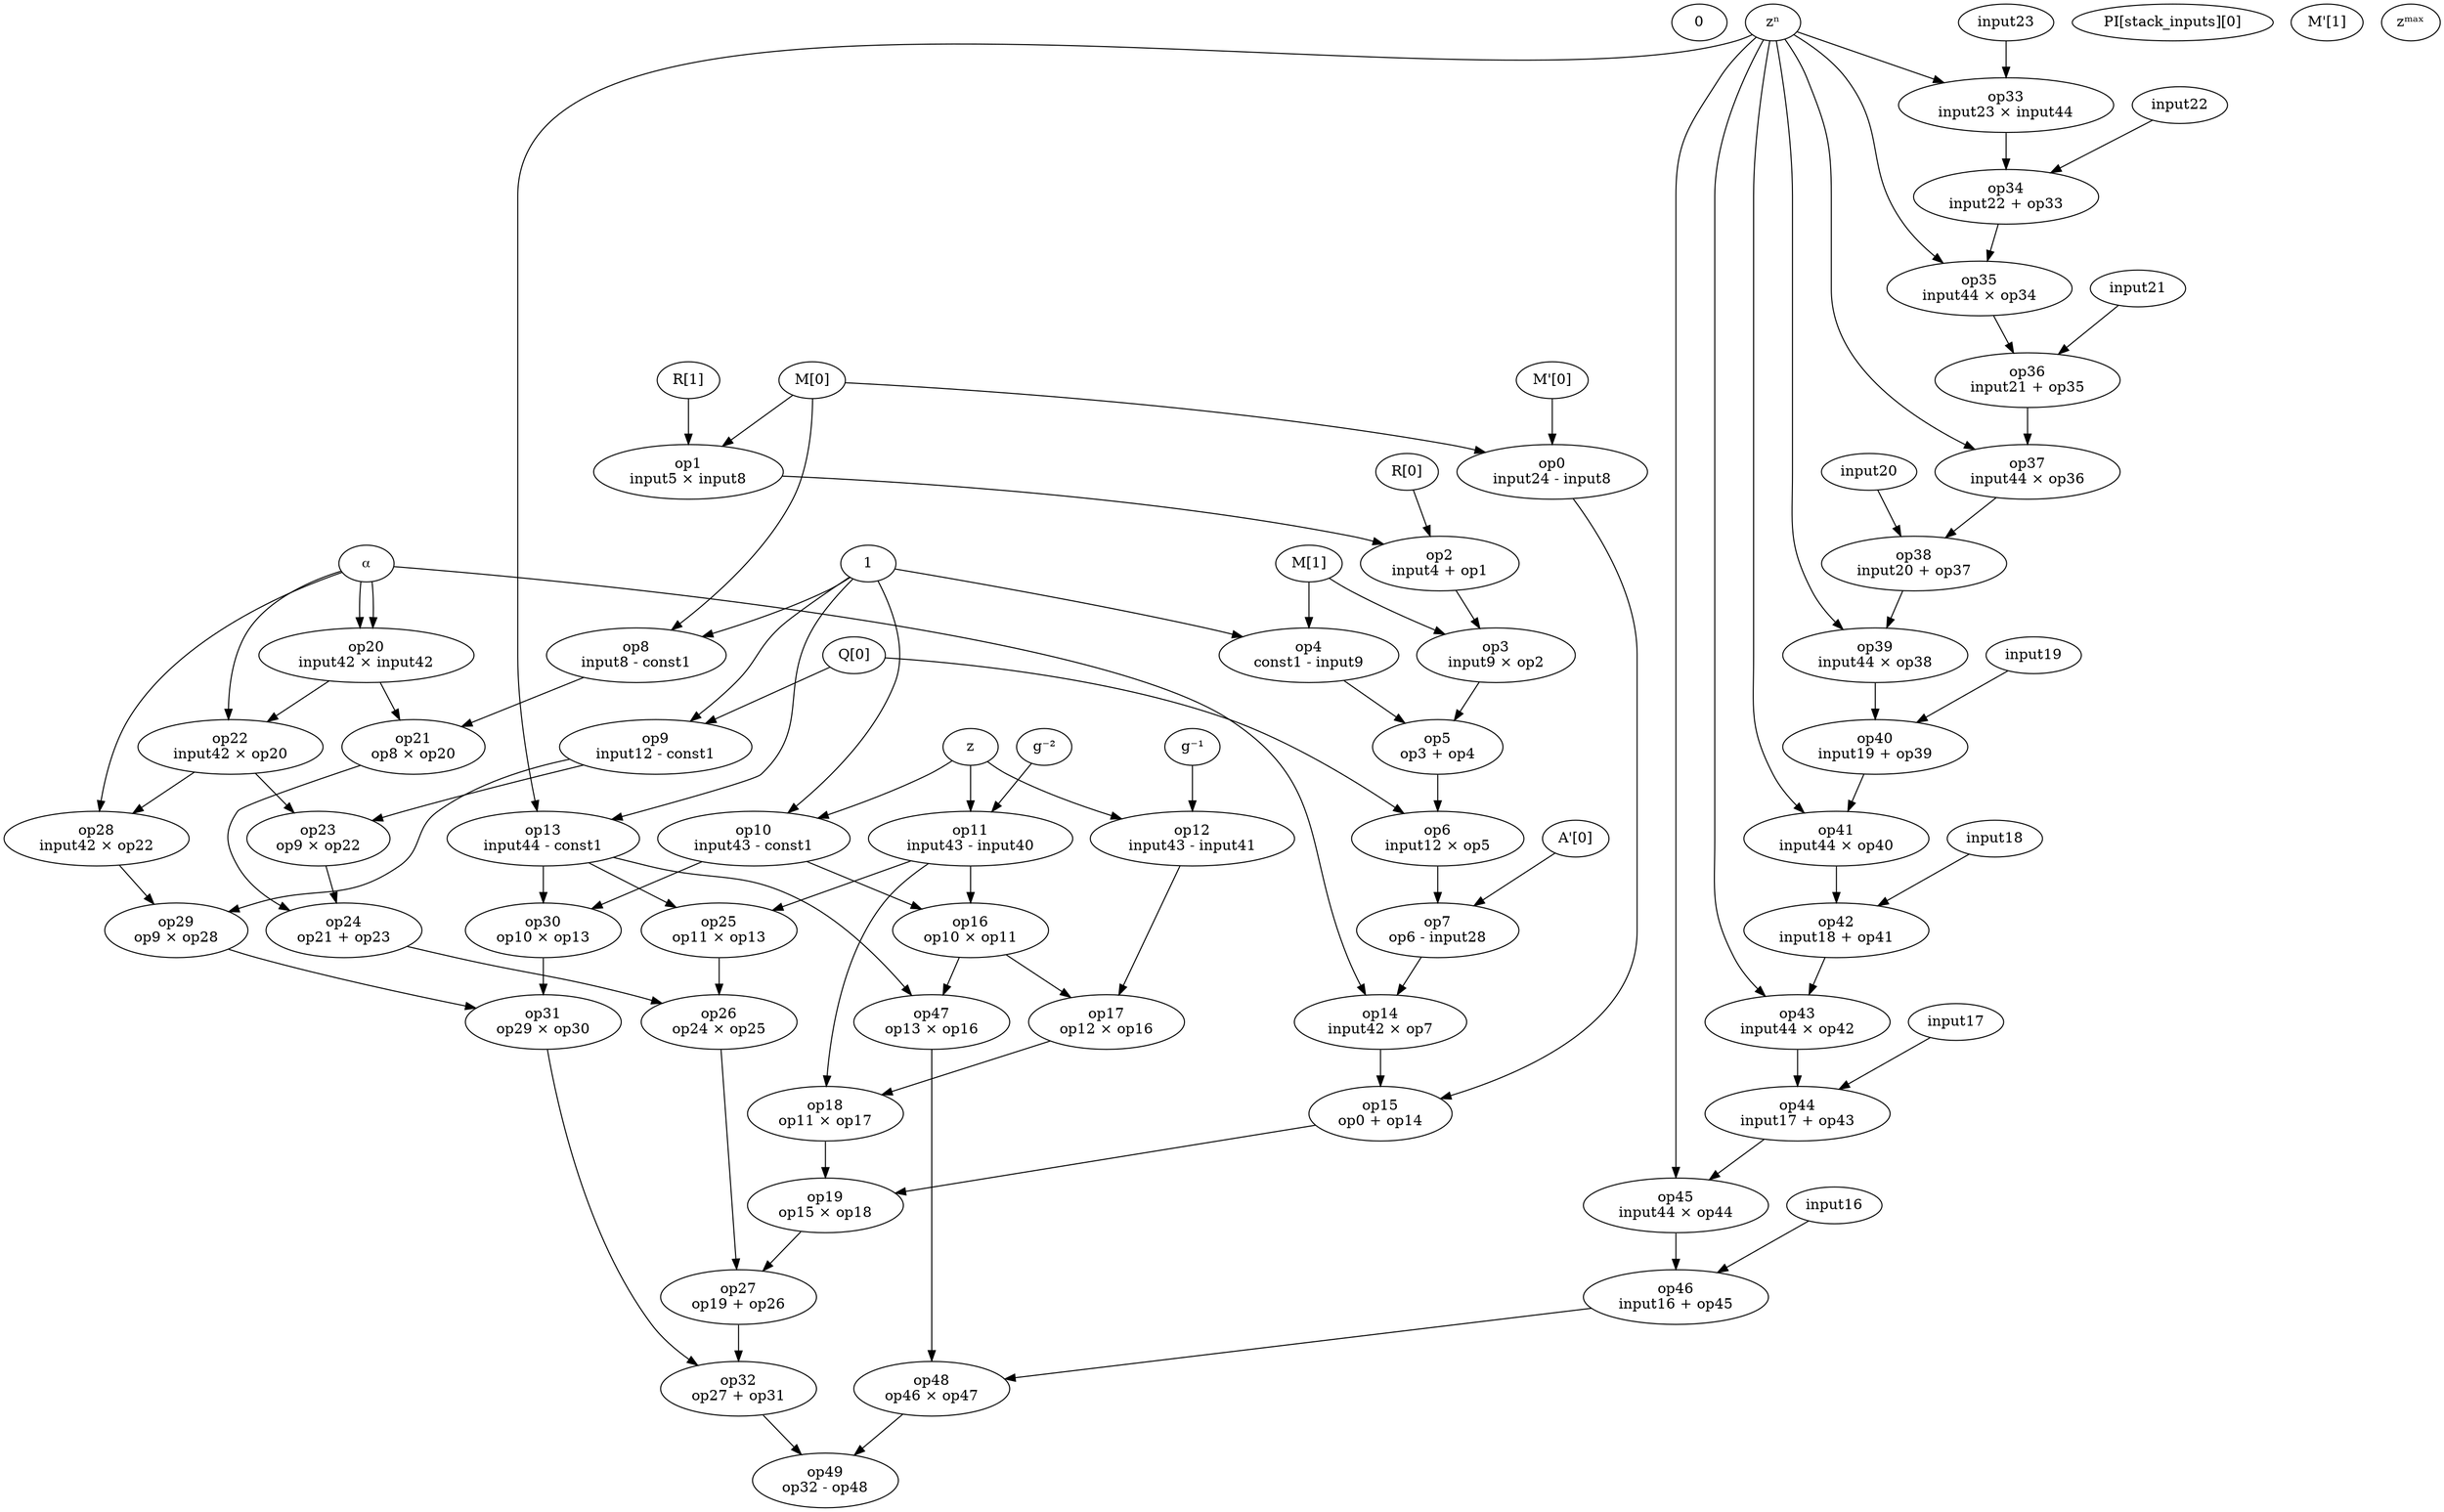 digraph G {
const0 [label="0"]
const1 [label="1"]
input0 [label="PI[stack_inputs][0]"]
input4 [label="R[0]"]
input5 [label="R[1]"]
input8 [label="M[0]"]
input9 [label="M[1]"]
input24 [label="M'[0]"]
input25 [label="M'[1]"]
input12 [label="A[0]"]
input28 [label="A'[0]"]
input12 [label="Q[0]"]
input40 [label="g⁻²"]
input41 [label="g⁻¹"]
input42 [label="⍺"]
input43 [label="z"]
input44 [label="zⁿ"]
input45 [label="zᵐᵃˣ"]
op0 [label="op0\ninput24 - input8"]
input24 -> op0
input8 -> op0
op1 [label="op1\ninput5 × input8"]
input5 -> op1
input8 -> op1
op2 [label="op2\ninput4 + op1"]
input4 -> op2
op1 -> op2
op3 [label="op3\ninput9 × op2"]
input9 -> op3
op2 -> op3
op4 [label="op4\nconst1 - input9"]
const1 -> op4
input9 -> op4
op5 [label="op5\nop3 + op4"]
op3 -> op5
op4 -> op5
op6 [label="op6\ninput12 × op5"]
input12 -> op6
op5 -> op6
op7 [label="op7\nop6 - input28"]
op6 -> op7
input28 -> op7
op8 [label="op8\ninput8 - const1"]
input8 -> op8
const1 -> op8
op9 [label="op9\ninput12 - const1"]
input12 -> op9
const1 -> op9
op10 [label="op10\ninput43 - const1"]
input43 -> op10
const1 -> op10
op11 [label="op11\ninput43 - input40"]
input43 -> op11
input40 -> op11
op12 [label="op12\ninput43 - input41"]
input43 -> op12
input41 -> op12
op13 [label="op13\ninput44 - const1"]
input44 -> op13
const1 -> op13
op14 [label="op14\ninput42 × op7"]
input42 -> op14
op7 -> op14
op15 [label="op15\nop0 + op14"]
op0 -> op15
op14 -> op15
op16 [label="op16\nop10 × op11"]
op10 -> op16
op11 -> op16
op17 [label="op17\nop12 × op16"]
op12 -> op17
op16 -> op17
op18 [label="op18\nop11 × op17"]
op11 -> op18
op17 -> op18
op19 [label="op19\nop15 × op18"]
op15 -> op19
op18 -> op19
op20 [label="op20\ninput42 × input42"]
input42 -> op20
input42 -> op20
op21 [label="op21\nop8 × op20"]
op8 -> op21
op20 -> op21
op22 [label="op22\ninput42 × op20"]
input42 -> op22
op20 -> op22
op23 [label="op23\nop9 × op22"]
op9 -> op23
op22 -> op23
op24 [label="op24\nop21 + op23"]
op21 -> op24
op23 -> op24
op25 [label="op25\nop11 × op13"]
op11 -> op25
op13 -> op25
op26 [label="op26\nop24 × op25"]
op24 -> op26
op25 -> op26
op27 [label="op27\nop19 + op26"]
op19 -> op27
op26 -> op27
op28 [label="op28\ninput42 × op22"]
input42 -> op28
op22 -> op28
op29 [label="op29\nop9 × op28"]
op9 -> op29
op28 -> op29
op30 [label="op30\nop10 × op13"]
op10 -> op30
op13 -> op30
op31 [label="op31\nop29 × op30"]
op29 -> op31
op30 -> op31
op32 [label="op32\nop27 + op31"]
op27 -> op32
op31 -> op32
op33 [label="op33\ninput23 × input44"]
input23 -> op33
input44 -> op33
op34 [label="op34\ninput22 + op33"]
input22 -> op34
op33 -> op34
op35 [label="op35\ninput44 × op34"]
input44 -> op35
op34 -> op35
op36 [label="op36\ninput21 + op35"]
input21 -> op36
op35 -> op36
op37 [label="op37\ninput44 × op36"]
input44 -> op37
op36 -> op37
op38 [label="op38\ninput20 + op37"]
input20 -> op38
op37 -> op38
op39 [label="op39\ninput44 × op38"]
input44 -> op39
op38 -> op39
op40 [label="op40\ninput19 + op39"]
input19 -> op40
op39 -> op40
op41 [label="op41\ninput44 × op40"]
input44 -> op41
op40 -> op41
op42 [label="op42\ninput18 + op41"]
input18 -> op42
op41 -> op42
op43 [label="op43\ninput44 × op42"]
input44 -> op43
op42 -> op43
op44 [label="op44\ninput17 + op43"]
input17 -> op44
op43 -> op44
op45 [label="op45\ninput44 × op44"]
input44 -> op45
op44 -> op45
op46 [label="op46\ninput16 + op45"]
input16 -> op46
op45 -> op46
op47 [label="op47\nop13 × op16"]
op13 -> op47
op16 -> op47
op48 [label="op48\nop46 × op47"]
op46 -> op48
op47 -> op48
op49 [label="op49\nop32 - op48"]
op32 -> op49
op48 -> op49
}
